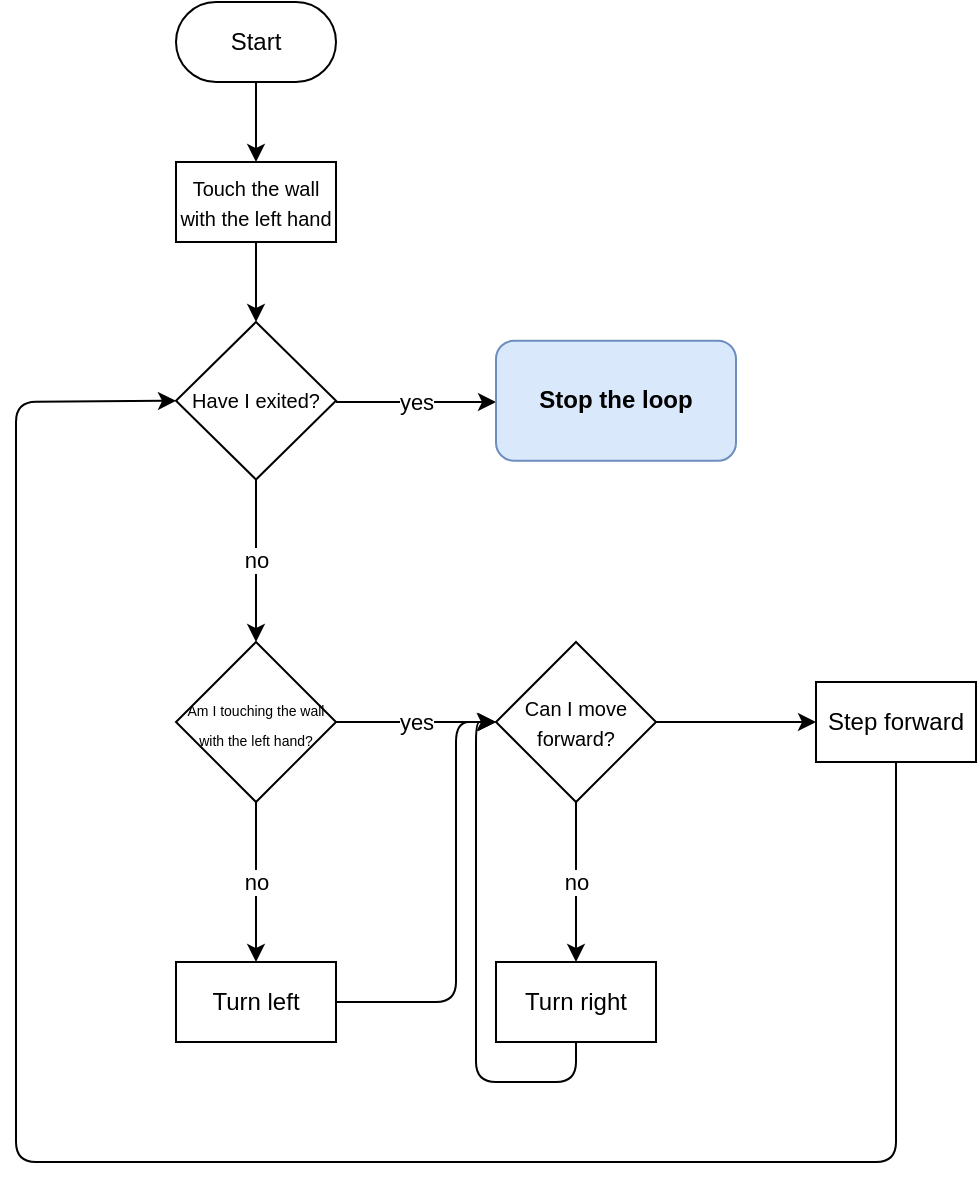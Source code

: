 <mxfile version="21.3.4" type="device">
  <diagram name="Page-1" id="O8SWHh5B_HMI4IbLAYcw">
    <mxGraphModel dx="272" dy="216" grid="1" gridSize="10" guides="1" tooltips="1" connect="1" arrows="1" fold="1" page="1" pageScale="1" pageWidth="827" pageHeight="1169" math="0" shadow="0">
      <root>
        <mxCell id="0" />
        <mxCell id="1" parent="0" />
        <mxCell id="HnazdW4Gvg44AgArTp1l-1" value="Start" style="rounded=1;whiteSpace=wrap;html=1;arcSize=50;" vertex="1" parent="1">
          <mxGeometry x="200" y="40" width="80" height="40" as="geometry" />
        </mxCell>
        <mxCell id="HnazdW4Gvg44AgArTp1l-2" value="" style="endArrow=classic;html=1;rounded=0;exitX=0.5;exitY=1;exitDx=0;exitDy=0;" edge="1" parent="1" source="HnazdW4Gvg44AgArTp1l-1">
          <mxGeometry width="50" height="50" relative="1" as="geometry">
            <mxPoint x="254.5" y="90" as="sourcePoint" />
            <mxPoint x="240" y="120" as="targetPoint" />
            <Array as="points">
              <mxPoint x="240" y="80" />
            </Array>
          </mxGeometry>
        </mxCell>
        <mxCell id="HnazdW4Gvg44AgArTp1l-3" value="&lt;font style=&quot;font-size: 10px;&quot;&gt;Have I exited?&lt;/font&gt;" style="rhombus;whiteSpace=wrap;html=1;rotation=0;" vertex="1" parent="1">
          <mxGeometry x="200" y="200" width="80" height="78.75" as="geometry" />
        </mxCell>
        <mxCell id="HnazdW4Gvg44AgArTp1l-4" value="yes" style="endArrow=classic;html=1;rounded=0;" edge="1" parent="1">
          <mxGeometry width="50" height="50" relative="1" as="geometry">
            <mxPoint x="280" y="240" as="sourcePoint" />
            <mxPoint x="360" y="240" as="targetPoint" />
          </mxGeometry>
        </mxCell>
        <mxCell id="HnazdW4Gvg44AgArTp1l-5" value="no" style="endArrow=classic;html=1;rounded=0;exitX=0.5;exitY=1;exitDx=0;exitDy=0;" edge="1" parent="1" source="HnazdW4Gvg44AgArTp1l-3">
          <mxGeometry width="50" height="50" relative="1" as="geometry">
            <mxPoint x="200" y="240" as="sourcePoint" />
            <mxPoint x="240" y="360" as="targetPoint" />
          </mxGeometry>
        </mxCell>
        <mxCell id="HnazdW4Gvg44AgArTp1l-6" value="&lt;font style=&quot;font-size: 10px;&quot;&gt;Touch the wall with the left hand&lt;/font&gt;" style="rounded=0;whiteSpace=wrap;html=1;" vertex="1" parent="1">
          <mxGeometry x="200" y="120" width="80" height="40" as="geometry" />
        </mxCell>
        <mxCell id="HnazdW4Gvg44AgArTp1l-7" value="" style="endArrow=classic;html=1;rounded=0;exitX=0.5;exitY=1;exitDx=0;exitDy=0;entryX=0.5;entryY=0;entryDx=0;entryDy=0;" edge="1" parent="1" source="HnazdW4Gvg44AgArTp1l-6" target="HnazdW4Gvg44AgArTp1l-3">
          <mxGeometry width="50" height="50" relative="1" as="geometry">
            <mxPoint x="310" y="230" as="sourcePoint" />
            <mxPoint x="360" y="180" as="targetPoint" />
          </mxGeometry>
        </mxCell>
        <mxCell id="HnazdW4Gvg44AgArTp1l-10" value="no" style="edgeStyle=orthogonalEdgeStyle;rounded=0;orthogonalLoop=1;jettySize=auto;html=1;" edge="1" parent="1" source="HnazdW4Gvg44AgArTp1l-8" target="HnazdW4Gvg44AgArTp1l-9">
          <mxGeometry relative="1" as="geometry" />
        </mxCell>
        <mxCell id="HnazdW4Gvg44AgArTp1l-12" value="yes" style="edgeStyle=orthogonalEdgeStyle;rounded=0;orthogonalLoop=1;jettySize=auto;html=1;" edge="1" parent="1" source="HnazdW4Gvg44AgArTp1l-8" target="HnazdW4Gvg44AgArTp1l-11">
          <mxGeometry relative="1" as="geometry" />
        </mxCell>
        <mxCell id="HnazdW4Gvg44AgArTp1l-8" value="&lt;div style=&quot;&quot;&gt;&lt;span style=&quot;background-color: initial;&quot;&gt;&lt;font style=&quot;font-size: 7px;&quot;&gt;Am I touching the wall with the left hand?&lt;/font&gt;&lt;/span&gt;&lt;/div&gt;" style="rhombus;whiteSpace=wrap;html=1;align=center;" vertex="1" parent="1">
          <mxGeometry x="200" y="360" width="80" height="80" as="geometry" />
        </mxCell>
        <mxCell id="HnazdW4Gvg44AgArTp1l-9" value="Turn left" style="whiteSpace=wrap;html=1;" vertex="1" parent="1">
          <mxGeometry x="200" y="520" width="80" height="40" as="geometry" />
        </mxCell>
        <mxCell id="HnazdW4Gvg44AgArTp1l-16" value="no" style="edgeStyle=orthogonalEdgeStyle;rounded=0;orthogonalLoop=1;jettySize=auto;html=1;" edge="1" parent="1" source="HnazdW4Gvg44AgArTp1l-11" target="HnazdW4Gvg44AgArTp1l-15">
          <mxGeometry relative="1" as="geometry" />
        </mxCell>
        <mxCell id="HnazdW4Gvg44AgArTp1l-18" value="" style="edgeStyle=orthogonalEdgeStyle;rounded=0;orthogonalLoop=1;jettySize=auto;html=1;" edge="1" parent="1" source="HnazdW4Gvg44AgArTp1l-11" target="HnazdW4Gvg44AgArTp1l-17">
          <mxGeometry relative="1" as="geometry" />
        </mxCell>
        <mxCell id="HnazdW4Gvg44AgArTp1l-11" value="&lt;font style=&quot;font-size: 10px;&quot;&gt;Can I move forward?&lt;/font&gt;" style="rhombus;whiteSpace=wrap;html=1;" vertex="1" parent="1">
          <mxGeometry x="360" y="360" width="80" height="80" as="geometry" />
        </mxCell>
        <mxCell id="HnazdW4Gvg44AgArTp1l-14" value="" style="endArrow=classic;html=1;rounded=1;exitX=1;exitY=0.5;exitDx=0;exitDy=0;entryX=-0.007;entryY=0.5;entryDx=0;entryDy=0;entryPerimeter=0;edgeStyle=orthogonalEdgeStyle;elbow=vertical;" edge="1" parent="1" source="HnazdW4Gvg44AgArTp1l-9" target="HnazdW4Gvg44AgArTp1l-11">
          <mxGeometry width="50" height="50" relative="1" as="geometry">
            <mxPoint x="330" y="480" as="sourcePoint" />
            <mxPoint x="380" y="430" as="targetPoint" />
            <Array as="points">
              <mxPoint x="340" y="540" />
              <mxPoint x="340" y="400" />
            </Array>
          </mxGeometry>
        </mxCell>
        <mxCell id="HnazdW4Gvg44AgArTp1l-15" value="Turn right" style="whiteSpace=wrap;html=1;" vertex="1" parent="1">
          <mxGeometry x="360" y="520" width="80" height="40" as="geometry" />
        </mxCell>
        <mxCell id="HnazdW4Gvg44AgArTp1l-17" value="Step forward" style="whiteSpace=wrap;html=1;" vertex="1" parent="1">
          <mxGeometry x="520" y="380" width="80" height="40" as="geometry" />
        </mxCell>
        <mxCell id="HnazdW4Gvg44AgArTp1l-19" value="" style="endArrow=classic;html=1;rounded=1;exitX=0.5;exitY=1;exitDx=0;exitDy=0;" edge="1" parent="1" source="HnazdW4Gvg44AgArTp1l-15">
          <mxGeometry width="50" height="50" relative="1" as="geometry">
            <mxPoint x="310" y="540" as="sourcePoint" />
            <mxPoint x="360" y="400" as="targetPoint" />
            <Array as="points">
              <mxPoint x="400" y="580" />
              <mxPoint x="350" y="580" />
              <mxPoint x="350" y="540" />
              <mxPoint x="350" y="400" />
            </Array>
          </mxGeometry>
        </mxCell>
        <mxCell id="HnazdW4Gvg44AgArTp1l-20" value="&lt;b&gt;Stop the loop&lt;/b&gt;" style="rounded=1;whiteSpace=wrap;html=1;fillColor=#dae8fc;strokeColor=#6c8ebf;" vertex="1" parent="1">
          <mxGeometry x="360" y="209.37" width="120" height="60" as="geometry" />
        </mxCell>
        <mxCell id="HnazdW4Gvg44AgArTp1l-21" value="" style="endArrow=classic;html=1;rounded=1;exitX=0.5;exitY=1;exitDx=0;exitDy=0;entryX=0;entryY=0.5;entryDx=0;entryDy=0;" edge="1" parent="1" source="HnazdW4Gvg44AgArTp1l-17" target="HnazdW4Gvg44AgArTp1l-3">
          <mxGeometry width="50" height="50" relative="1" as="geometry">
            <mxPoint x="220" y="440" as="sourcePoint" />
            <mxPoint x="270" y="390" as="targetPoint" />
            <Array as="points">
              <mxPoint x="560" y="620" />
              <mxPoint x="120" y="620" />
              <mxPoint x="120" y="240" />
            </Array>
          </mxGeometry>
        </mxCell>
      </root>
    </mxGraphModel>
  </diagram>
</mxfile>
